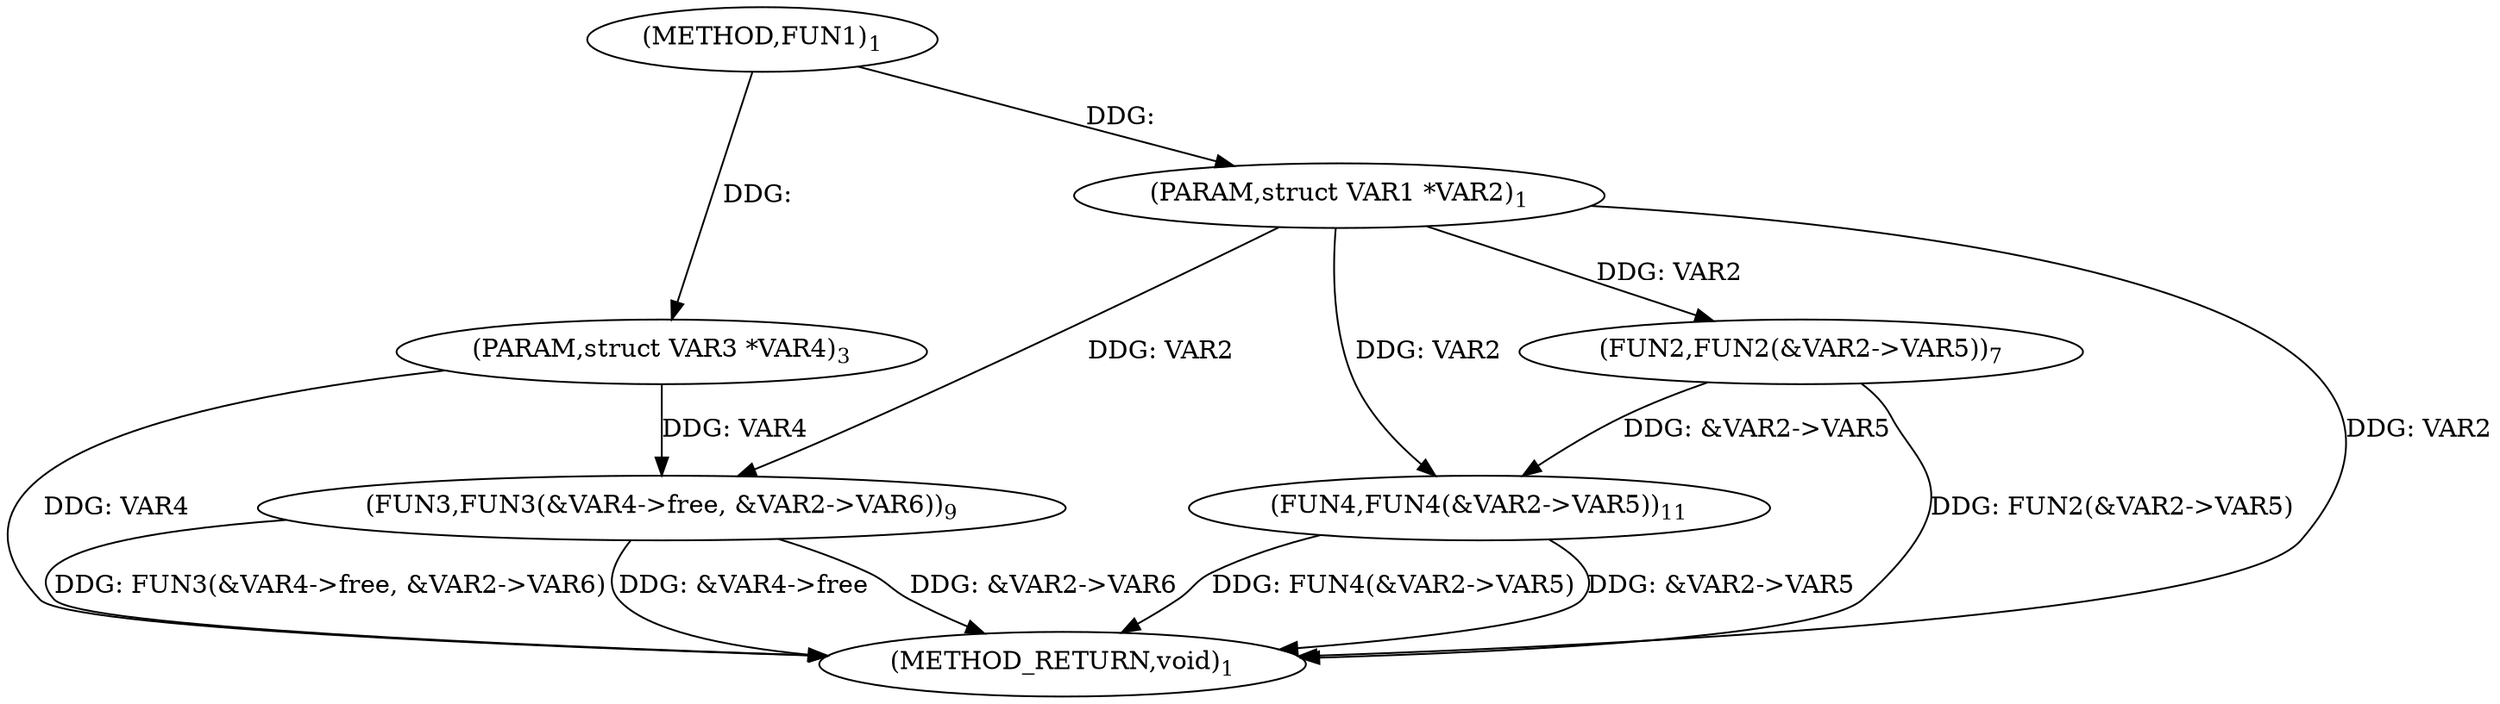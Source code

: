 digraph "FUN1" {  
"8" [label = <(METHOD,FUN1)<SUB>1</SUB>> ]
"31" [label = <(METHOD_RETURN,void)<SUB>1</SUB>> ]
"9" [label = <(PARAM,struct VAR1 *VAR2)<SUB>1</SUB>> ]
"10" [label = <(PARAM,struct VAR3 *VAR4)<SUB>3</SUB>> ]
"12" [label = <(FUN2,FUN2(&amp;VAR2-&gt;VAR5))<SUB>7</SUB>> ]
"17" [label = <(FUN3,FUN3(&amp;VAR4-&gt;free, &amp;VAR2-&gt;VAR6))<SUB>9</SUB>> ]
"26" [label = <(FUN4,FUN4(&amp;VAR2-&gt;VAR5))<SUB>11</SUB>> ]
  "9" -> "31"  [ label = "DDG: VAR2"] 
  "10" -> "31"  [ label = "DDG: VAR4"] 
  "12" -> "31"  [ label = "DDG: FUN2(&amp;VAR2-&gt;VAR5)"] 
  "17" -> "31"  [ label = "DDG: &amp;VAR4-&gt;free"] 
  "17" -> "31"  [ label = "DDG: &amp;VAR2-&gt;VAR6"] 
  "17" -> "31"  [ label = "DDG: FUN3(&amp;VAR4-&gt;free, &amp;VAR2-&gt;VAR6)"] 
  "26" -> "31"  [ label = "DDG: &amp;VAR2-&gt;VAR5"] 
  "26" -> "31"  [ label = "DDG: FUN4(&amp;VAR2-&gt;VAR5)"] 
  "8" -> "9"  [ label = "DDG: "] 
  "8" -> "10"  [ label = "DDG: "] 
  "9" -> "12"  [ label = "DDG: VAR2"] 
  "10" -> "17"  [ label = "DDG: VAR4"] 
  "9" -> "17"  [ label = "DDG: VAR2"] 
  "12" -> "26"  [ label = "DDG: &amp;VAR2-&gt;VAR5"] 
  "9" -> "26"  [ label = "DDG: VAR2"] 
}
